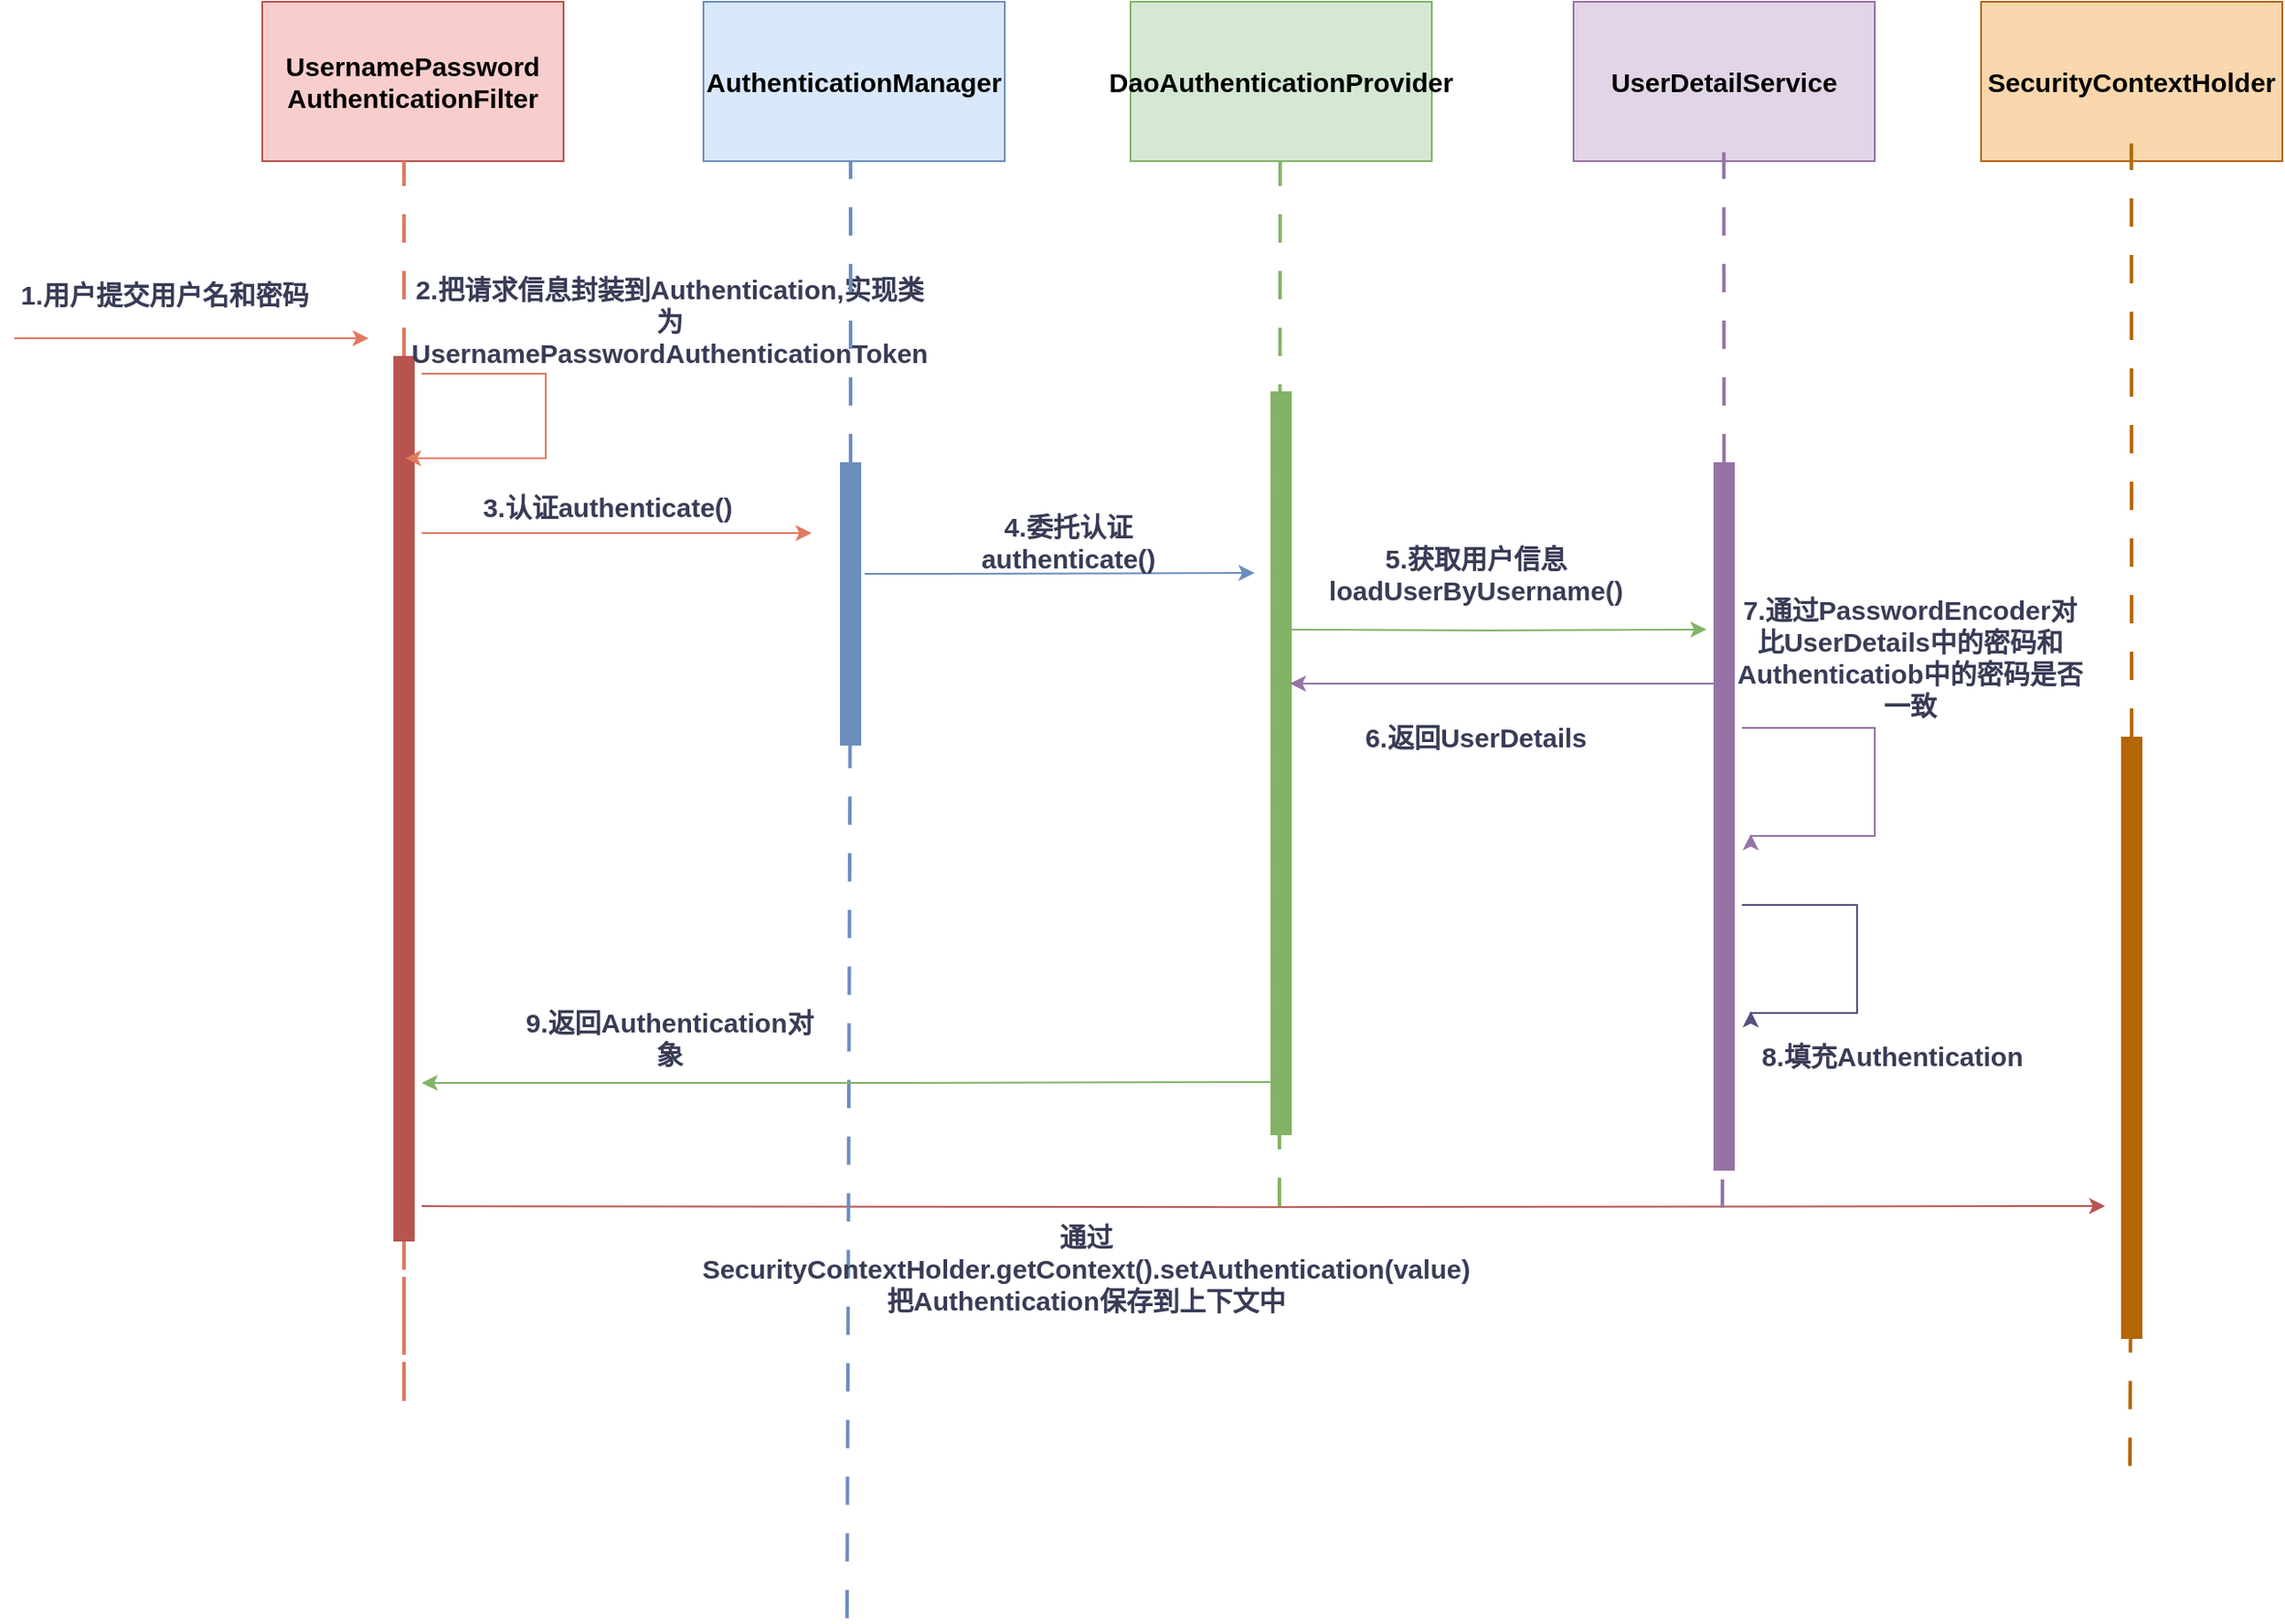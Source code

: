 <mxfile version="24.2.2" type="github">
  <diagram name="第 1 页" id="_Z_FD3GC5NXYatu7sEEs">
    <mxGraphModel dx="2053" dy="629" grid="1" gridSize="10" guides="1" tooltips="1" connect="1" arrows="1" fold="1" page="1" pageScale="1" pageWidth="827" pageHeight="1169" math="0" shadow="0">
      <root>
        <mxCell id="0" />
        <mxCell id="1" parent="0" />
        <mxCell id="eMWsL_UccbmSe35L0zAl-1" value="&lt;font style=&quot;font-size: 15px;&quot;&gt;UsernamePassword&lt;/font&gt;&lt;div style=&quot;font-size: 15px;&quot;&gt;&lt;font style=&quot;font-size: 15px;&quot;&gt;AuthenticationFilter&lt;/font&gt;&lt;/div&gt;" style="rounded=0;whiteSpace=wrap;html=1;strokeColor=#b85450;fillColor=#f8cecc;fontStyle=1;fontSize=15;" vertex="1" parent="1">
          <mxGeometry x="80" y="10" width="170" height="90" as="geometry" />
        </mxCell>
        <mxCell id="eMWsL_UccbmSe35L0zAl-4" value="&lt;span style=&quot;font-size: 15px;&quot;&gt;AuthenticationManager&lt;/span&gt;" style="rounded=0;whiteSpace=wrap;html=1;strokeColor=#6c8ebf;fillColor=#dae8fc;fontStyle=1;fontSize=15;" vertex="1" parent="1">
          <mxGeometry x="329" y="10" width="170" height="90" as="geometry" />
        </mxCell>
        <mxCell id="eMWsL_UccbmSe35L0zAl-5" value="&lt;span style=&quot;font-size: 15px;&quot;&gt;DaoAuthenticationProvider&lt;/span&gt;" style="rounded=0;whiteSpace=wrap;html=1;strokeColor=#82b366;fillColor=#d5e8d4;fontStyle=1;fontSize=15;" vertex="1" parent="1">
          <mxGeometry x="570" y="10" width="170" height="90" as="geometry" />
        </mxCell>
        <mxCell id="eMWsL_UccbmSe35L0zAl-6" value="&lt;span style=&quot;font-size: 15px;&quot;&gt;UserDetailService&lt;/span&gt;" style="rounded=0;whiteSpace=wrap;html=1;strokeColor=#9673a6;fillColor=#e1d5e7;fontStyle=1;fontSize=15;" vertex="1" parent="1">
          <mxGeometry x="820" y="10" width="170" height="90" as="geometry" />
        </mxCell>
        <mxCell id="eMWsL_UccbmSe35L0zAl-7" value="&lt;span style=&quot;font-size: 15px;&quot;&gt;SecurityContextHolder&lt;/span&gt;" style="rounded=0;whiteSpace=wrap;html=1;strokeColor=#b46504;fillColor=#fad7ac;fontStyle=1;fontSize=15;" vertex="1" parent="1">
          <mxGeometry x="1050" y="10" width="170" height="90" as="geometry" />
        </mxCell>
        <mxCell id="eMWsL_UccbmSe35L0zAl-8" value="" style="endArrow=none;dashed=1;html=1;dashPattern=8 8;strokeWidth=2;rounded=0;strokeColor=#E07A5F;fontColor=#393C56;fillColor=#F2CC8F;fontStyle=1;fontSize=15;" edge="1" parent="1" source="eMWsL_UccbmSe35L0zAl-21">
          <mxGeometry width="50" height="50" relative="1" as="geometry">
            <mxPoint x="160" y="580" as="sourcePoint" />
            <mxPoint x="160" y="100" as="targetPoint" />
          </mxGeometry>
        </mxCell>
        <mxCell id="eMWsL_UccbmSe35L0zAl-22" value="" style="endArrow=none;dashed=1;html=1;dashPattern=12 12;strokeWidth=2;rounded=0;strokeColor=#E07A5F;fontColor=#393C56;fillColor=#F2CC8F;fontStyle=1;fontSize=15;" edge="1" parent="1" target="eMWsL_UccbmSe35L0zAl-21">
          <mxGeometry width="50" height="50" relative="1" as="geometry">
            <mxPoint x="160" y="730" as="sourcePoint" />
            <mxPoint x="160" y="100" as="targetPoint" />
            <Array as="points">
              <mxPoint x="160" y="800" />
            </Array>
          </mxGeometry>
        </mxCell>
        <mxCell id="eMWsL_UccbmSe35L0zAl-33" style="edgeStyle=orthogonalEdgeStyle;rounded=0;orthogonalLoop=1;jettySize=auto;html=1;strokeColor=#E07A5F;fontColor=#393C56;fillColor=#F2CC8F;fontSize=15;" edge="1" parent="1">
          <mxGeometry relative="1" as="geometry">
            <mxPoint x="390" y="310" as="targetPoint" />
            <mxPoint x="170" y="310" as="sourcePoint" />
          </mxGeometry>
        </mxCell>
        <mxCell id="eMWsL_UccbmSe35L0zAl-70" style="edgeStyle=orthogonalEdgeStyle;rounded=0;orthogonalLoop=1;jettySize=auto;html=1;strokeColor=#b85450;fontColor=#393C56;fillColor=#f8cecc;fontSize=15;" edge="1" parent="1">
          <mxGeometry relative="1" as="geometry">
            <mxPoint x="1120.0" y="690" as="targetPoint" />
            <mxPoint x="170" y="690.059" as="sourcePoint" />
          </mxGeometry>
        </mxCell>
        <mxCell id="eMWsL_UccbmSe35L0zAl-21" value="" style="line;strokeWidth=12;direction=south;html=1;strokeColor=#b85450;fillColor=#f8cecc;fontStyle=1;fontSize=15;" vertex="1" parent="1">
          <mxGeometry x="150" y="210" width="20" height="500" as="geometry" />
        </mxCell>
        <mxCell id="eMWsL_UccbmSe35L0zAl-24" value="&lt;font style=&quot;font-size: 15px;&quot;&gt;1.用户提交用户名和密码&lt;/font&gt;" style="text;html=1;align=center;verticalAlign=middle;whiteSpace=wrap;rounded=0;fontColor=#393C56;fontStyle=1;fontSize=15;" vertex="1" parent="1">
          <mxGeometry x="-60" y="160" width="170" height="30" as="geometry" />
        </mxCell>
        <mxCell id="eMWsL_UccbmSe35L0zAl-28" value="" style="endArrow=classic;html=1;rounded=0;strokeColor=#E07A5F;fontColor=#393C56;fillColor=#F2CC8F;fontStyle=1;fontSize=15;" edge="1" parent="1">
          <mxGeometry width="50" height="50" relative="1" as="geometry">
            <mxPoint x="-60" y="200" as="sourcePoint" />
            <mxPoint x="140" y="200" as="targetPoint" />
          </mxGeometry>
        </mxCell>
        <mxCell id="eMWsL_UccbmSe35L0zAl-30" value="&lt;font style=&quot;font-size: 15px;&quot;&gt;2.把请求信息封装到Authentication,实现类为UsernamePasswordAuthenticationToken&lt;/font&gt;" style="text;html=1;align=center;verticalAlign=middle;whiteSpace=wrap;rounded=0;fontColor=#393C56;fontStyle=1;fontSize=15;" vertex="1" parent="1">
          <mxGeometry x="160" y="160" width="300" height="60" as="geometry" />
        </mxCell>
        <mxCell id="eMWsL_UccbmSe35L0zAl-35" value="" style="endArrow=none;html=1;strokeWidth=2;rounded=0;strokeColor=#6c8ebf;fontColor=#393C56;fillColor=#dae8fc;fontStyle=1;dashed=1;dashPattern=8 8;fontSize=15;" edge="1" parent="1" source="eMWsL_UccbmSe35L0zAl-32">
          <mxGeometry width="50" height="50" relative="1" as="geometry">
            <mxPoint x="410" y="580" as="sourcePoint" />
            <mxPoint x="412" y="100" as="targetPoint" />
          </mxGeometry>
        </mxCell>
        <mxCell id="eMWsL_UccbmSe35L0zAl-36" value="&lt;font style=&quot;font-size: 15px;&quot;&gt;3.认证authenticate()&lt;/font&gt;" style="text;html=1;align=center;verticalAlign=middle;whiteSpace=wrap;rounded=0;fontColor=#393C56;fontStyle=1;fontSize=15;" vertex="1" parent="1">
          <mxGeometry x="190" y="280" width="170" height="30" as="geometry" />
        </mxCell>
        <mxCell id="eMWsL_UccbmSe35L0zAl-37" value="" style="endArrow=none;html=1;strokeWidth=2;rounded=0;strokeColor=#6c8ebf;fontColor=#393C56;fillColor=#dae8fc;fontStyle=1;dashed=1;dashPattern=8 8;fontSize=15;" edge="1" parent="1" target="eMWsL_UccbmSe35L0zAl-32">
          <mxGeometry width="50" height="50" relative="1" as="geometry">
            <mxPoint x="410" y="922.706" as="sourcePoint" />
            <mxPoint x="412" y="100" as="targetPoint" />
          </mxGeometry>
        </mxCell>
        <mxCell id="eMWsL_UccbmSe35L0zAl-42" style="edgeStyle=orthogonalEdgeStyle;rounded=0;orthogonalLoop=1;jettySize=auto;html=1;strokeColor=#6c8ebf;fontColor=#393C56;fillColor=#dae8fc;fontSize=15;" edge="1" parent="1" source="eMWsL_UccbmSe35L0zAl-32">
          <mxGeometry relative="1" as="geometry">
            <mxPoint x="640" y="332.5" as="targetPoint" />
            <Array as="points">
              <mxPoint x="460" y="333" />
              <mxPoint x="460" y="333" />
            </Array>
          </mxGeometry>
        </mxCell>
        <mxCell id="eMWsL_UccbmSe35L0zAl-32" value="" style="line;strokeWidth=12;direction=south;html=1;strokeColor=#6c8ebf;fillColor=#dae8fc;fontStyle=1;fontSize=15;" vertex="1" parent="1">
          <mxGeometry x="404" y="270" width="16" height="160" as="geometry" />
        </mxCell>
        <mxCell id="eMWsL_UccbmSe35L0zAl-48" style="edgeStyle=orthogonalEdgeStyle;rounded=0;orthogonalLoop=1;jettySize=auto;html=1;strokeColor=#82b366;fontColor=#393C56;fillColor=#d5e8d4;fontSize=15;" edge="1" parent="1">
          <mxGeometry relative="1" as="geometry">
            <mxPoint x="895.0" y="364.41" as="targetPoint" />
            <mxPoint x="650.0" y="364.469" as="sourcePoint" />
          </mxGeometry>
        </mxCell>
        <mxCell id="eMWsL_UccbmSe35L0zAl-40" value="" style="line;strokeWidth=12;direction=south;html=1;strokeColor=#82b366;fillColor=#d5e8d4;fontStyle=1;fontSize=15;" vertex="1" parent="1">
          <mxGeometry x="645" y="230" width="20" height="420" as="geometry" />
        </mxCell>
        <mxCell id="eMWsL_UccbmSe35L0zAl-43" value="&lt;font style=&quot;font-size: 15px;&quot;&gt;4.委托认证authenticate()&lt;/font&gt;" style="text;html=1;align=center;verticalAlign=middle;whiteSpace=wrap;rounded=0;fontColor=#393C56;fontStyle=1;fontSize=15;" vertex="1" parent="1">
          <mxGeometry x="450" y="300" width="170" height="30" as="geometry" />
        </mxCell>
        <mxCell id="eMWsL_UccbmSe35L0zAl-50" style="edgeStyle=orthogonalEdgeStyle;rounded=0;orthogonalLoop=1;jettySize=auto;html=1;strokeColor=#9673a6;fontColor=#393C56;fillColor=#e1d5e7;fontSize=15;" edge="1" parent="1">
          <mxGeometry relative="1" as="geometry">
            <mxPoint x="660.0" y="395" as="targetPoint" />
            <mxPoint x="905.0" y="395" as="sourcePoint" />
          </mxGeometry>
        </mxCell>
        <mxCell id="eMWsL_UccbmSe35L0zAl-53" style="edgeStyle=orthogonalEdgeStyle;rounded=0;orthogonalLoop=1;jettySize=auto;html=1;strokeColor=#9673a6;fontColor=#393C56;fillColor=#e1d5e7;fontSize=15;" edge="1" parent="1" source="eMWsL_UccbmSe35L0zAl-44">
          <mxGeometry relative="1" as="geometry">
            <mxPoint x="920" y="480" as="targetPoint" />
            <Array as="points">
              <mxPoint x="990" y="420" />
              <mxPoint x="990" y="481" />
              <mxPoint x="920" y="481" />
            </Array>
          </mxGeometry>
        </mxCell>
        <mxCell id="eMWsL_UccbmSe35L0zAl-46" value="" style="endArrow=none;html=1;strokeWidth=2;rounded=0;strokeColor=#82b366;fontColor=#393C56;fillColor=#d5e8d4;fontStyle=1;dashed=1;dashPattern=8 8;fontSize=15;" edge="1" parent="1">
          <mxGeometry width="50" height="50" relative="1" as="geometry">
            <mxPoint x="654" y="690" as="sourcePoint" />
            <mxPoint x="654.41" y="100" as="targetPoint" />
          </mxGeometry>
        </mxCell>
        <mxCell id="eMWsL_UccbmSe35L0zAl-47" value="" style="endArrow=none;html=1;strokeWidth=2;rounded=0;strokeColor=#9673a6;fontColor=#393C56;fillColor=#e1d5e7;fontStyle=1;dashed=1;dashPattern=8 8;fontSize=15;" edge="1" parent="1" source="eMWsL_UccbmSe35L0zAl-44">
          <mxGeometry width="50" height="50" relative="1" as="geometry">
            <mxPoint x="904.41" y="635" as="sourcePoint" />
            <mxPoint x="904.82" y="95" as="targetPoint" />
          </mxGeometry>
        </mxCell>
        <mxCell id="eMWsL_UccbmSe35L0zAl-49" value="&lt;font style=&quot;font-size: 15px;&quot;&gt;5.获取用户信息&lt;/font&gt;&lt;div style=&quot;font-size: 15px;&quot;&gt;&lt;font style=&quot;font-size: 15px;&quot;&gt;loadUserByUsername()&lt;/font&gt;&lt;/div&gt;" style="text;html=1;align=center;verticalAlign=middle;whiteSpace=wrap;rounded=0;fontColor=#393C56;fontStyle=1;fontSize=15;" vertex="1" parent="1">
          <mxGeometry x="680" y="317.5" width="170" height="30" as="geometry" />
        </mxCell>
        <mxCell id="eMWsL_UccbmSe35L0zAl-51" value="&lt;font style=&quot;font-size: 15px;&quot;&gt;6.返回UserDetails&lt;/font&gt;" style="text;html=1;align=center;verticalAlign=middle;whiteSpace=wrap;rounded=0;fontColor=#393C56;fontStyle=1;fontSize=15;" vertex="1" parent="1">
          <mxGeometry x="680" y="410" width="170" height="30" as="geometry" />
        </mxCell>
        <mxCell id="eMWsL_UccbmSe35L0zAl-52" value="&lt;font style=&quot;font-size: 15px;&quot;&gt;7.通过PasswordEncoder对比UserDetails中的密码和Authenticatiob中的密码是否一致&lt;/font&gt;" style="text;html=1;align=center;verticalAlign=middle;whiteSpace=wrap;rounded=0;fontColor=#393C56;fontStyle=1;fontSize=15;" vertex="1" parent="1">
          <mxGeometry x="910" y="365" width="200" height="30" as="geometry" />
        </mxCell>
        <mxCell id="eMWsL_UccbmSe35L0zAl-55" style="edgeStyle=orthogonalEdgeStyle;rounded=0;orthogonalLoop=1;jettySize=auto;html=1;strokeColor=#E07A5F;fontColor=#393C56;fillColor=#F2CC8F;entryX=0.229;entryY=0.468;entryDx=0;entryDy=0;entryPerimeter=0;fontSize=15;" edge="1" parent="1">
          <mxGeometry relative="1" as="geometry">
            <mxPoint x="170" y="219.999" as="sourcePoint" />
            <mxPoint x="160.64" y="267.8" as="targetPoint" />
            <Array as="points">
              <mxPoint x="240" y="219.94" />
              <mxPoint x="240" y="267.94" />
            </Array>
          </mxGeometry>
        </mxCell>
        <mxCell id="eMWsL_UccbmSe35L0zAl-56" value="" style="endArrow=none;html=1;strokeWidth=2;rounded=0;strokeColor=#b46504;fontColor=#393C56;fillColor=#fad7ac;fontStyle=1;dashed=1;dashPattern=8 8;fontSize=15;" edge="1" parent="1" source="eMWsL_UccbmSe35L0zAl-59">
          <mxGeometry width="50" height="50" relative="1" as="geometry">
            <mxPoint x="1134.41" y="630" as="sourcePoint" />
            <mxPoint x="1134.82" y="90" as="targetPoint" />
          </mxGeometry>
        </mxCell>
        <mxCell id="eMWsL_UccbmSe35L0zAl-58" value="" style="endArrow=none;html=1;strokeWidth=2;rounded=0;strokeColor=#b46504;fontColor=#393C56;fillColor=#fad7ac;fontStyle=1;dashed=1;dashPattern=8 8;fontSize=15;" edge="1" parent="1" target="eMWsL_UccbmSe35L0zAl-59">
          <mxGeometry width="50" height="50" relative="1" as="geometry">
            <mxPoint x="1134" y="836.706" as="sourcePoint" />
            <mxPoint x="1134.82" y="90" as="targetPoint" />
          </mxGeometry>
        </mxCell>
        <mxCell id="eMWsL_UccbmSe35L0zAl-59" value="" style="line;strokeWidth=12;direction=south;html=1;strokeColor=#b46504;fillColor=#fad7ac;fontStyle=1;fontSize=15;" vertex="1" parent="1">
          <mxGeometry x="1125" y="425" width="20" height="340" as="geometry" />
        </mxCell>
        <mxCell id="eMWsL_UccbmSe35L0zAl-61" value="" style="endArrow=none;html=1;strokeWidth=2;rounded=0;strokeColor=#9673a6;fontColor=#393C56;fillColor=#e1d5e7;fontStyle=1;dashed=1;dashPattern=8 8;fontSize=15;" edge="1" parent="1" target="eMWsL_UccbmSe35L0zAl-44">
          <mxGeometry width="50" height="50" relative="1" as="geometry">
            <mxPoint x="904" y="690.941" as="sourcePoint" />
            <mxPoint x="904.82" y="95" as="targetPoint" />
          </mxGeometry>
        </mxCell>
        <mxCell id="eMWsL_UccbmSe35L0zAl-62" style="edgeStyle=orthogonalEdgeStyle;rounded=0;orthogonalLoop=1;jettySize=auto;html=1;strokeColor=#56517e;fontColor=#393C56;fillColor=#d0cee2;fontSize=15;" edge="1" parent="1" source="eMWsL_UccbmSe35L0zAl-44">
          <mxGeometry relative="1" as="geometry">
            <mxPoint x="920" y="580" as="targetPoint" />
            <Array as="points">
              <mxPoint x="980" y="520" />
              <mxPoint x="980" y="581" />
              <mxPoint x="920" y="581" />
            </Array>
          </mxGeometry>
        </mxCell>
        <mxCell id="eMWsL_UccbmSe35L0zAl-44" value="" style="line;strokeWidth=12;direction=south;html=1;strokeColor=#9673a6;fillColor=#e1d5e7;fontStyle=1;fontSize=15;" vertex="1" parent="1">
          <mxGeometry x="895" y="270" width="20" height="400" as="geometry" />
        </mxCell>
        <mxCell id="eMWsL_UccbmSe35L0zAl-63" value="&lt;font style=&quot;font-size: 15px;&quot;&gt;8.填充Authentication&lt;/font&gt;" style="text;html=1;align=center;verticalAlign=middle;whiteSpace=wrap;rounded=0;fontColor=#393C56;fontStyle=1;fontSize=15;" vertex="1" parent="1">
          <mxGeometry x="915" y="590" width="170" height="30" as="geometry" />
        </mxCell>
        <mxCell id="eMWsL_UccbmSe35L0zAl-67" value="&lt;font style=&quot;font-size: 15px;&quot;&gt;9.返回Authentication对象&lt;/font&gt;" style="text;html=1;align=center;verticalAlign=middle;whiteSpace=wrap;rounded=0;fontColor=#393C56;fontStyle=1;fontSize=15;" vertex="1" parent="1">
          <mxGeometry x="225" y="580" width="170" height="30" as="geometry" />
        </mxCell>
        <mxCell id="eMWsL_UccbmSe35L0zAl-69" style="edgeStyle=orthogonalEdgeStyle;rounded=0;orthogonalLoop=1;jettySize=auto;html=1;entryX=0.461;entryY=0.374;entryDx=0;entryDy=0;entryPerimeter=0;strokeColor=#82b366;fontColor=#393C56;fillColor=#d5e8d4;fontSize=15;" edge="1" parent="1">
          <mxGeometry relative="1" as="geometry">
            <mxPoint x="652.48" y="619.999" as="sourcePoint" />
            <mxPoint x="170.0" y="620.44" as="targetPoint" />
          </mxGeometry>
        </mxCell>
        <mxCell id="eMWsL_UccbmSe35L0zAl-71" value="&lt;font style=&quot;font-size: 15px;&quot;&gt;通过SecurityContextHolder.getContext().setAuthentication(value)把Authentication保存到上下文中&lt;/font&gt;" style="text;html=1;align=center;verticalAlign=middle;whiteSpace=wrap;rounded=0;fontColor=#393C56;fontStyle=1;fontSize=15;" vertex="1" parent="1">
          <mxGeometry x="460" y="710" width="170" height="30" as="geometry" />
        </mxCell>
      </root>
    </mxGraphModel>
  </diagram>
</mxfile>
